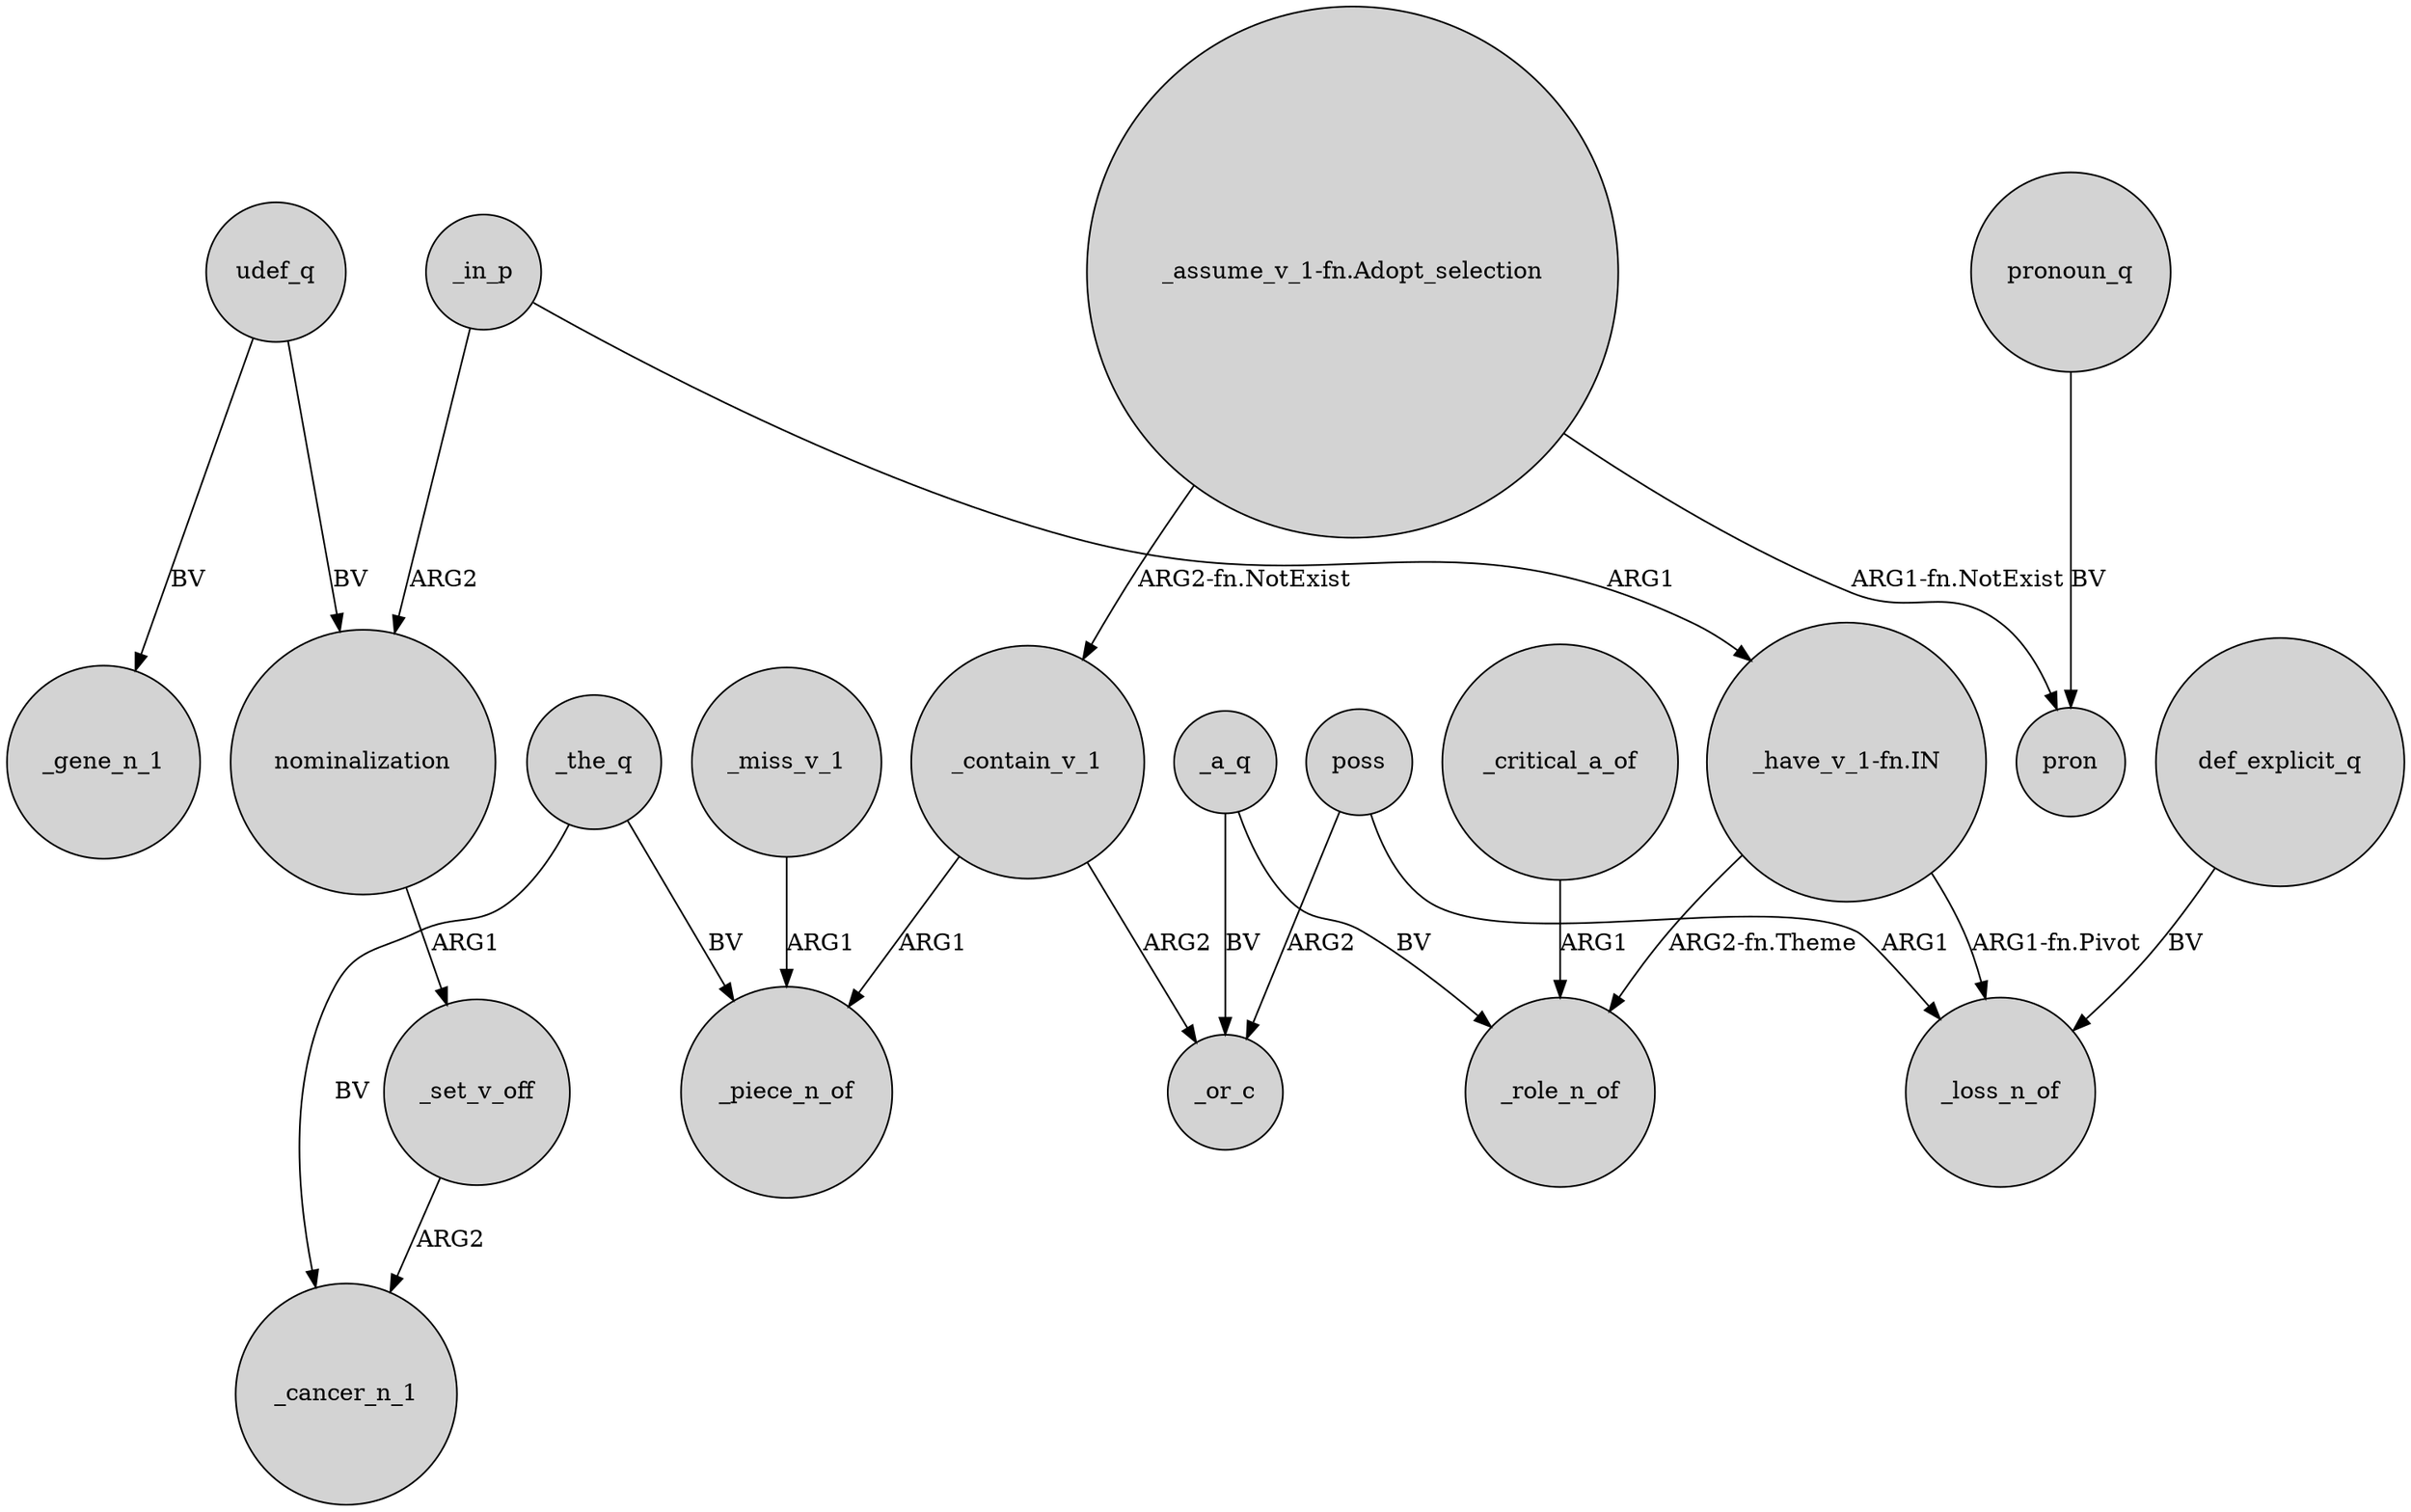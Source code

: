 digraph {
	node [shape=circle style=filled]
	_set_v_off -> _cancer_n_1 [label=ARG2]
	_the_q -> _cancer_n_1 [label=BV]
	_a_q -> _role_n_of [label=BV]
	def_explicit_q -> _loss_n_of [label=BV]
	"_have_v_1-fn.IN" -> _role_n_of [label="ARG2-fn.Theme"]
	"_assume_v_1-fn.Adopt_selection" -> pron [label="ARG1-fn.NotExist"]
	nominalization -> _set_v_off [label=ARG1]
	_a_q -> _or_c [label=BV]
	poss -> _loss_n_of [label=ARG1]
	udef_q -> _gene_n_1 [label=BV]
	_contain_v_1 -> _or_c [label=ARG2]
	_in_p -> "_have_v_1-fn.IN" [label=ARG1]
	pronoun_q -> pron [label=BV]
	"_assume_v_1-fn.Adopt_selection" -> _contain_v_1 [label="ARG2-fn.NotExist"]
	_miss_v_1 -> _piece_n_of [label=ARG1]
	_the_q -> _piece_n_of [label=BV]
	"_have_v_1-fn.IN" -> _loss_n_of [label="ARG1-fn.Pivot"]
	poss -> _or_c [label=ARG2]
	udef_q -> nominalization [label=BV]
	_critical_a_of -> _role_n_of [label=ARG1]
	_in_p -> nominalization [label=ARG2]
	_contain_v_1 -> _piece_n_of [label=ARG1]
}
